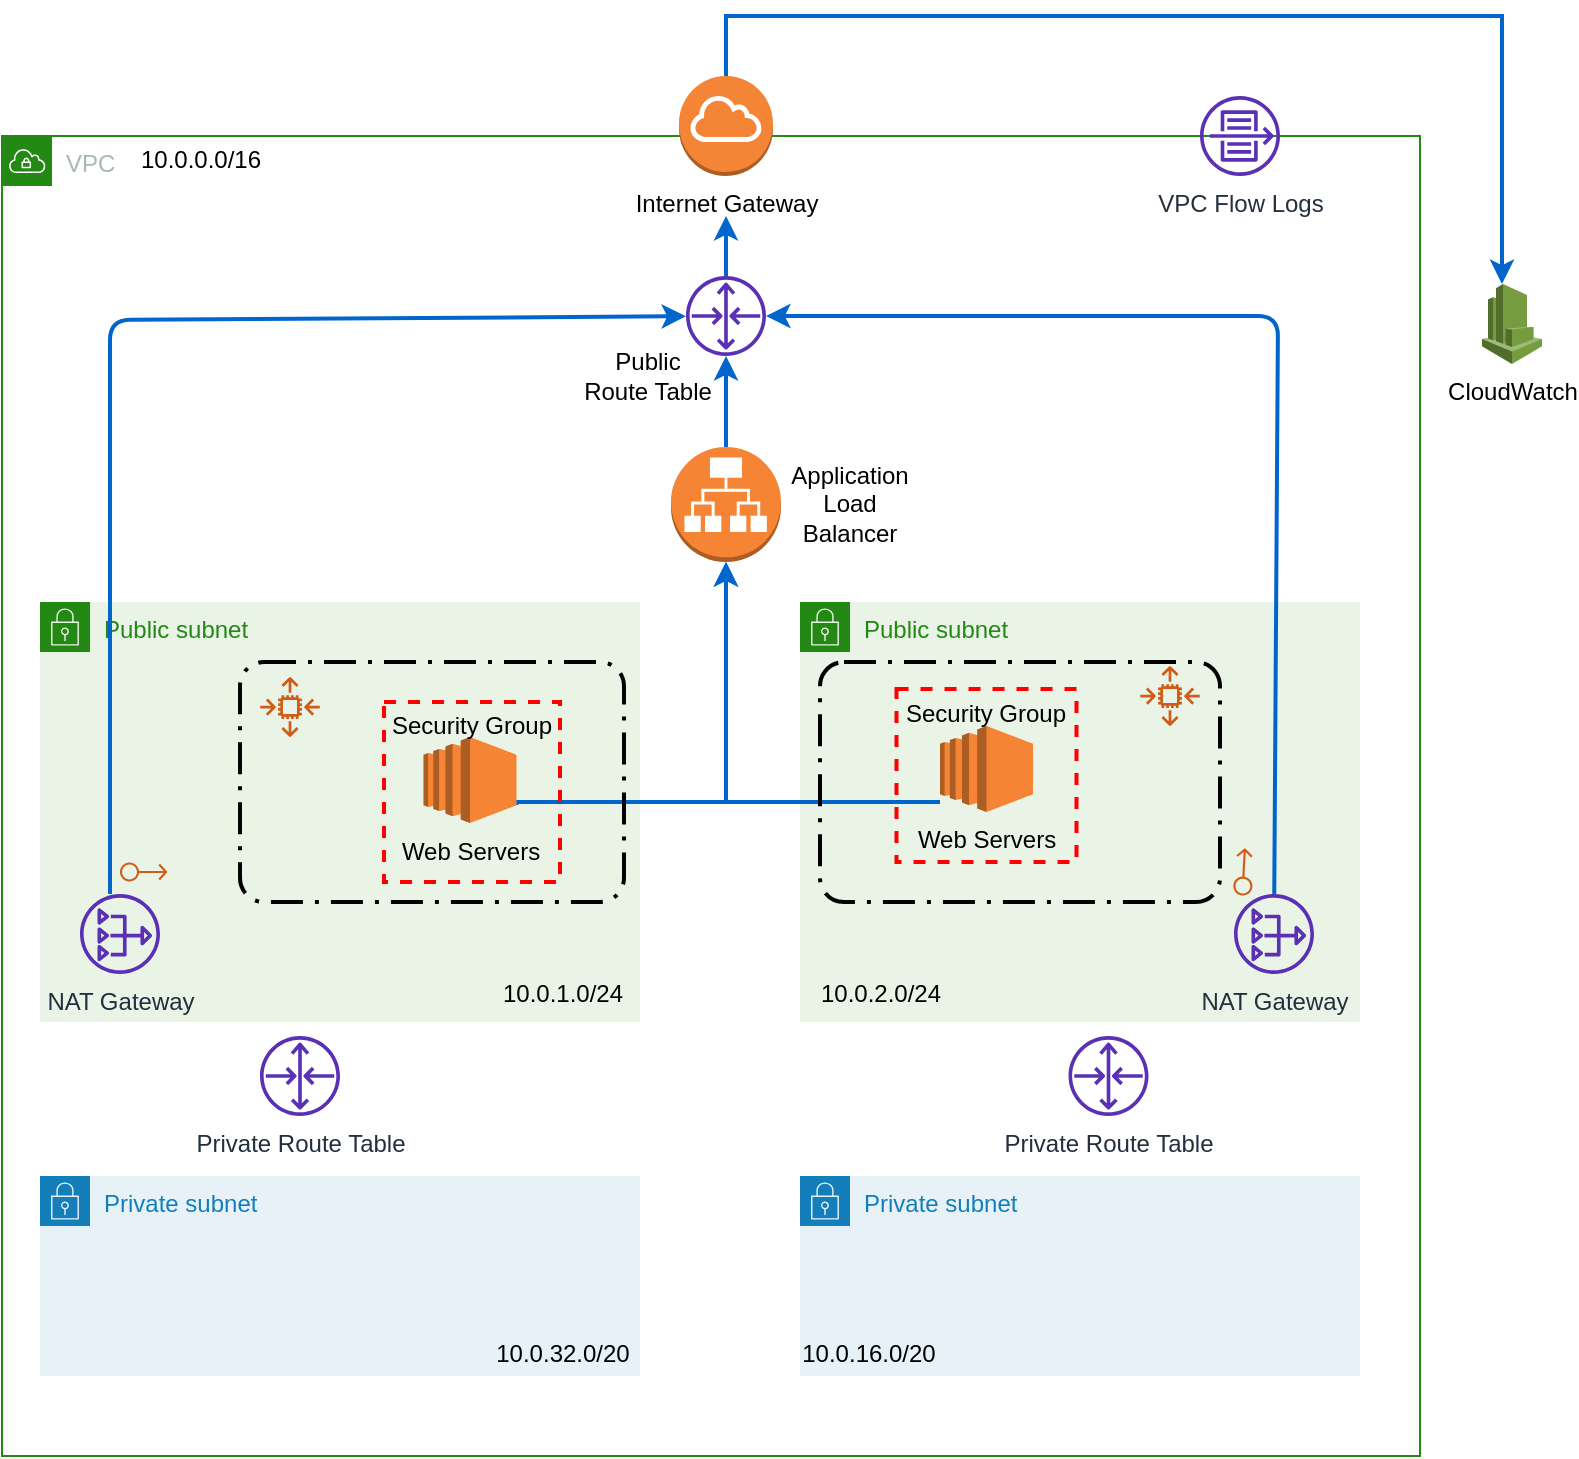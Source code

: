 <mxfile version="14.4.5" type="device"><diagram id="zZd9z21Lzb0j1Nznlv6z" name="Page-1"><mxGraphModel dx="1426" dy="687" grid="1" gridSize="10" guides="1" tooltips="1" connect="1" arrows="1" fold="1" page="1" pageScale="1" pageWidth="827" pageHeight="1169" math="0" shadow="0"><root><mxCell id="0"/><mxCell id="1" parent="0"/><mxCell id="NRK_tn3wdjNBbjWnymru-51" value="VPC" style="points=[[0,0],[0.25,0],[0.5,0],[0.75,0],[1,0],[1,0.25],[1,0.5],[1,0.75],[1,1],[0.75,1],[0.5,1],[0.25,1],[0,1],[0,0.75],[0,0.5],[0,0.25]];outlineConnect=0;gradientColor=none;html=1;whiteSpace=wrap;fontSize=12;fontStyle=0;shape=mxgraph.aws4.group;grIcon=mxgraph.aws4.group_vpc;strokeColor=#248814;fillColor=none;verticalAlign=top;align=left;spacingLeft=30;fontColor=#AAB7B8;dashed=0;" vertex="1" parent="1"><mxGeometry x="30" y="120" width="709" height="660" as="geometry"/></mxCell><mxCell id="NRK_tn3wdjNBbjWnymru-2" value="Private subnet" style="points=[[0,0],[0.25,0],[0.5,0],[0.75,0],[1,0],[1,0.25],[1,0.5],[1,0.75],[1,1],[0.75,1],[0.5,1],[0.25,1],[0,1],[0,0.75],[0,0.5],[0,0.25]];outlineConnect=0;gradientColor=none;html=1;whiteSpace=wrap;fontSize=12;fontStyle=0;shape=mxgraph.aws4.group;grIcon=mxgraph.aws4.group_security_group;grStroke=0;strokeColor=#147EBA;fillColor=#E6F2F8;verticalAlign=top;align=left;spacingLeft=30;fontColor=#147EBA;dashed=0;" vertex="1" parent="1"><mxGeometry x="49" y="640" width="300" height="100" as="geometry"/></mxCell><mxCell id="NRK_tn3wdjNBbjWnymru-3" value="Private subnet" style="points=[[0,0],[0.25,0],[0.5,0],[0.75,0],[1,0],[1,0.25],[1,0.5],[1,0.75],[1,1],[0.75,1],[0.5,1],[0.25,1],[0,1],[0,0.75],[0,0.5],[0,0.25]];outlineConnect=0;gradientColor=none;html=1;whiteSpace=wrap;fontSize=12;fontStyle=0;shape=mxgraph.aws4.group;grIcon=mxgraph.aws4.group_security_group;grStroke=0;strokeColor=#147EBA;fillColor=#E6F2F8;verticalAlign=top;align=left;spacingLeft=30;fontColor=#147EBA;dashed=0;" vertex="1" parent="1"><mxGeometry x="429" y="640" width="280" height="100" as="geometry"/></mxCell><mxCell id="NRK_tn3wdjNBbjWnymru-4" value="Public subnet" style="points=[[0,0],[0.25,0],[0.5,0],[0.75,0],[1,0],[1,0.25],[1,0.5],[1,0.75],[1,1],[0.75,1],[0.5,1],[0.25,1],[0,1],[0,0.75],[0,0.5],[0,0.25]];outlineConnect=0;gradientColor=none;html=1;whiteSpace=wrap;fontSize=12;fontStyle=0;shape=mxgraph.aws4.group;grIcon=mxgraph.aws4.group_security_group;grStroke=0;strokeColor=#248814;fillColor=#E9F3E6;verticalAlign=top;align=left;spacingLeft=30;fontColor=#248814;dashed=0;" vertex="1" parent="1"><mxGeometry x="49" y="353" width="300" height="210" as="geometry"/></mxCell><mxCell id="NRK_tn3wdjNBbjWnymru-5" value="Public subnet" style="points=[[0,0],[0.25,0],[0.5,0],[0.75,0],[1,0],[1,0.25],[1,0.5],[1,0.75],[1,1],[0.75,1],[0.5,1],[0.25,1],[0,1],[0,0.75],[0,0.5],[0,0.25]];outlineConnect=0;gradientColor=none;html=1;whiteSpace=wrap;fontSize=12;fontStyle=0;shape=mxgraph.aws4.group;grIcon=mxgraph.aws4.group_security_group;grStroke=0;strokeColor=#248814;fillColor=#E9F3E6;verticalAlign=top;align=left;spacingLeft=30;fontColor=#248814;dashed=0;" vertex="1" parent="1"><mxGeometry x="429" y="353" width="280" height="210" as="geometry"/></mxCell><mxCell id="NRK_tn3wdjNBbjWnymru-6" value="NAT Gateway" style="outlineConnect=0;fontColor=#232F3E;gradientColor=none;fillColor=#5A30B5;strokeColor=none;dashed=0;verticalLabelPosition=bottom;verticalAlign=top;align=center;html=1;fontSize=12;fontStyle=0;aspect=fixed;pointerEvents=1;shape=mxgraph.aws4.nat_gateway;" vertex="1" parent="1"><mxGeometry x="69" y="499" width="40" height="40" as="geometry"/></mxCell><mxCell id="NRK_tn3wdjNBbjWnymru-8" value="NAT Gateway" style="outlineConnect=0;fontColor=#232F3E;gradientColor=none;fillColor=#5A30B5;strokeColor=none;dashed=0;verticalLabelPosition=bottom;verticalAlign=top;align=center;html=1;fontSize=12;fontStyle=0;aspect=fixed;pointerEvents=1;shape=mxgraph.aws4.nat_gateway;" vertex="1" parent="1"><mxGeometry x="646" y="499" width="40" height="40" as="geometry"/></mxCell><mxCell id="NRK_tn3wdjNBbjWnymru-9" value="Internet Gateway" style="outlineConnect=0;dashed=0;verticalLabelPosition=bottom;verticalAlign=top;align=center;html=1;shape=mxgraph.aws3.internet_gateway;fillColor=#F58536;gradientColor=none;" vertex="1" parent="1"><mxGeometry x="368.5" y="90" width="47" height="50" as="geometry"/></mxCell><mxCell id="NRK_tn3wdjNBbjWnymru-11" value="" style="endArrow=classic;html=1;strokeColor=#0066CC;strokeWidth=2;" edge="1" parent="1" source="NRK_tn3wdjNBbjWnymru-8" target="NRK_tn3wdjNBbjWnymru-32"><mxGeometry width="50" height="50" relative="1" as="geometry"><mxPoint x="379" y="460" as="sourcePoint"/><mxPoint x="429" y="410" as="targetPoint"/><Array as="points"><mxPoint x="668" y="210"/></Array></mxGeometry></mxCell><mxCell id="NRK_tn3wdjNBbjWnymru-13" value="" style="endArrow=classic;html=1;exitX=0.375;exitY=0;exitDx=0;exitDy=0;exitPerimeter=0;strokeColor=#0066CC;strokeWidth=2;" edge="1" parent="1" source="NRK_tn3wdjNBbjWnymru-6" target="NRK_tn3wdjNBbjWnymru-32"><mxGeometry width="50" height="50" relative="1" as="geometry"><mxPoint x="379" y="460" as="sourcePoint"/><mxPoint x="429" y="410" as="targetPoint"/><Array as="points"><mxPoint x="84" y="212"/></Array></mxGeometry></mxCell><mxCell id="NRK_tn3wdjNBbjWnymru-39" style="edgeStyle=orthogonalEdgeStyle;rounded=0;orthogonalLoop=1;jettySize=auto;html=1;strokeColor=#0066CC;strokeWidth=2;" edge="1" parent="1" source="NRK_tn3wdjNBbjWnymru-14" target="NRK_tn3wdjNBbjWnymru-32"><mxGeometry relative="1" as="geometry"/></mxCell><mxCell id="NRK_tn3wdjNBbjWnymru-14" value="" style="outlineConnect=0;dashed=0;verticalLabelPosition=bottom;verticalAlign=top;align=center;html=1;shape=mxgraph.aws3.application_load_balancer;fillColor=#F58534;gradientColor=none;" vertex="1" parent="1"><mxGeometry x="364.5" y="275.5" width="55" height="57.5" as="geometry"/></mxCell><mxCell id="NRK_tn3wdjNBbjWnymru-26" style="edgeStyle=orthogonalEdgeStyle;rounded=0;orthogonalLoop=1;jettySize=auto;html=1;entryX=0.5;entryY=1;entryDx=0;entryDy=0;entryPerimeter=0;exitX=1;exitY=0.79;exitDx=0;exitDy=0;exitPerimeter=0;strokeColor=#0066CC;strokeWidth=2;" edge="1" parent="1" source="NRK_tn3wdjNBbjWnymru-21" target="NRK_tn3wdjNBbjWnymru-14"><mxGeometry relative="1" as="geometry"><Array as="points"><mxPoint x="287" y="453"/><mxPoint x="392" y="453"/></Array></mxGeometry></mxCell><mxCell id="NRK_tn3wdjNBbjWnymru-16" value="" style="rounded=1;arcSize=10;dashed=1;fillColor=none;gradientColor=none;dashPattern=8 3 1 3;strokeWidth=2;" vertex="1" parent="1"><mxGeometry x="149" y="383" width="192" height="120" as="geometry"/></mxCell><mxCell id="NRK_tn3wdjNBbjWnymru-27" style="edgeStyle=orthogonalEdgeStyle;rounded=0;orthogonalLoop=1;jettySize=auto;html=1;entryX=0.5;entryY=1;entryDx=0;entryDy=0;entryPerimeter=0;strokeColor=#0066CC;strokeWidth=2;" edge="1" parent="1" source="NRK_tn3wdjNBbjWnymru-23" target="NRK_tn3wdjNBbjWnymru-14"><mxGeometry relative="1" as="geometry"><Array as="points"><mxPoint x="392" y="453"/></Array></mxGeometry></mxCell><mxCell id="NRK_tn3wdjNBbjWnymru-17" value="" style="rounded=1;arcSize=10;dashed=1;fillColor=none;gradientColor=none;dashPattern=8 3 1 3;strokeWidth=2;" vertex="1" parent="1"><mxGeometry x="439" y="383" width="200" height="120" as="geometry"/></mxCell><mxCell id="NRK_tn3wdjNBbjWnymru-19" value="" style="outlineConnect=0;fontColor=#232F3E;gradientColor=none;fillColor=#D05C17;strokeColor=none;dashed=0;verticalLabelPosition=bottom;verticalAlign=top;align=center;html=1;fontSize=12;fontStyle=0;aspect=fixed;pointerEvents=1;shape=mxgraph.aws4.auto_scaling2;" vertex="1" parent="1"><mxGeometry x="159" y="390.5" width="30" height="30" as="geometry"/></mxCell><mxCell id="NRK_tn3wdjNBbjWnymru-20" value="" style="outlineConnect=0;fontColor=#232F3E;gradientColor=none;fillColor=#D05C17;strokeColor=none;dashed=0;verticalLabelPosition=bottom;verticalAlign=top;align=center;html=1;fontSize=12;fontStyle=0;aspect=fixed;pointerEvents=1;shape=mxgraph.aws4.auto_scaling2;" vertex="1" parent="1"><mxGeometry x="599" y="385" width="30" height="30" as="geometry"/></mxCell><mxCell id="NRK_tn3wdjNBbjWnymru-21" value="Web Servers" style="outlineConnect=0;dashed=0;verticalLabelPosition=bottom;verticalAlign=top;align=center;html=1;shape=mxgraph.aws3.ec2;fillColor=#F58534;gradientColor=none;" vertex="1" parent="1"><mxGeometry x="240.75" y="420.5" width="46.5" height="43" as="geometry"/></mxCell><mxCell id="NRK_tn3wdjNBbjWnymru-23" value="Web Servers" style="outlineConnect=0;dashed=0;verticalLabelPosition=bottom;verticalAlign=top;align=center;html=1;shape=mxgraph.aws3.ec2;fillColor=#F58534;gradientColor=none;" vertex="1" parent="1"><mxGeometry x="499" y="415" width="46.5" height="43" as="geometry"/></mxCell><mxCell id="NRK_tn3wdjNBbjWnymru-35" style="edgeStyle=orthogonalEdgeStyle;rounded=0;orthogonalLoop=1;jettySize=auto;html=1;strokeColor=#0066CC;strokeWidth=2;" edge="1" parent="1" source="NRK_tn3wdjNBbjWnymru-32"><mxGeometry relative="1" as="geometry"><mxPoint x="392" y="160" as="targetPoint"/></mxGeometry></mxCell><mxCell id="NRK_tn3wdjNBbjWnymru-32" value="" style="outlineConnect=0;fontColor=#232F3E;gradientColor=none;fillColor=#5A30B5;strokeColor=none;dashed=0;verticalLabelPosition=bottom;verticalAlign=top;align=center;html=1;fontSize=12;fontStyle=0;aspect=fixed;pointerEvents=1;shape=mxgraph.aws4.router;" vertex="1" parent="1"><mxGeometry x="372" y="190" width="40" height="40" as="geometry"/></mxCell><mxCell id="NRK_tn3wdjNBbjWnymru-37" value="Security Group" style="fontStyle=0;verticalAlign=top;align=center;spacingTop=-2;fillColor=none;rounded=0;whiteSpace=wrap;html=1;strokeColor=#FF0000;strokeWidth=2;dashed=1;container=1;collapsible=0;expand=0;recursiveResize=0;" vertex="1" parent="1"><mxGeometry x="221" y="403" width="88" height="90" as="geometry"/></mxCell><mxCell id="NRK_tn3wdjNBbjWnymru-38" value="Security Group" style="fontStyle=0;verticalAlign=top;align=center;spacingTop=-2;fillColor=none;rounded=0;whiteSpace=wrap;html=1;strokeColor=#FF0000;strokeWidth=2;dashed=1;container=1;collapsible=0;expand=0;recursiveResize=0;" vertex="1" parent="1"><mxGeometry x="477.25" y="396.5" width="90" height="86.5" as="geometry"/></mxCell><mxCell id="NRK_tn3wdjNBbjWnymru-40" value="Public Route Table" style="text;html=1;strokeColor=none;fillColor=none;align=center;verticalAlign=middle;whiteSpace=wrap;rounded=0;" vertex="1" parent="1"><mxGeometry x="319" y="230" width="68" height="20" as="geometry"/></mxCell><mxCell id="NRK_tn3wdjNBbjWnymru-41" value="Application Load Balancer" style="text;html=1;strokeColor=none;fillColor=none;align=center;verticalAlign=middle;whiteSpace=wrap;rounded=0;" vertex="1" parent="1"><mxGeometry x="419.5" y="294.25" width="68" height="20" as="geometry"/></mxCell><mxCell id="NRK_tn3wdjNBbjWnymru-42" value="Private Route Table&lt;br&gt;" style="outlineConnect=0;fontColor=#232F3E;gradientColor=none;fillColor=#5A30B5;strokeColor=none;dashed=0;verticalLabelPosition=bottom;verticalAlign=top;align=center;html=1;fontSize=12;fontStyle=0;aspect=fixed;pointerEvents=1;shape=mxgraph.aws4.router;" vertex="1" parent="1"><mxGeometry x="159" y="570" width="40" height="40" as="geometry"/></mxCell><mxCell id="NRK_tn3wdjNBbjWnymru-43" value="Private Route Table" style="outlineConnect=0;fontColor=#232F3E;gradientColor=none;fillColor=#5A30B5;strokeColor=none;dashed=0;verticalLabelPosition=bottom;verticalAlign=top;align=center;html=1;fontSize=12;fontStyle=0;aspect=fixed;pointerEvents=1;shape=mxgraph.aws4.router;" vertex="1" parent="1"><mxGeometry x="563.25" y="570" width="40" height="40" as="geometry"/></mxCell><mxCell id="NRK_tn3wdjNBbjWnymru-49" value="" style="outlineConnect=0;fontColor=#232F3E;gradientColor=none;fillColor=#D05C17;strokeColor=none;dashed=0;verticalLabelPosition=bottom;verticalAlign=top;align=center;html=1;fontSize=12;fontStyle=0;aspect=fixed;pointerEvents=1;shape=mxgraph.aws4.elastic_ip_address;" vertex="1" parent="1"><mxGeometry x="89" y="483" width="23.64" height="10" as="geometry"/></mxCell><mxCell id="NRK_tn3wdjNBbjWnymru-50" value="" style="outlineConnect=0;fontColor=#232F3E;gradientColor=none;fillColor=#D05C17;strokeColor=none;dashed=0;verticalLabelPosition=bottom;verticalAlign=top;align=center;html=1;fontSize=12;fontStyle=0;aspect=fixed;pointerEvents=1;shape=mxgraph.aws4.elastic_ip_address;rotation=-87;" vertex="1" parent="1"><mxGeometry x="639" y="483" width="23.64" height="10" as="geometry"/></mxCell><mxCell id="NRK_tn3wdjNBbjWnymru-55" style="edgeStyle=orthogonalEdgeStyle;rounded=0;orthogonalLoop=1;jettySize=auto;html=1;entryX=0.5;entryY=0;entryDx=0;entryDy=0;entryPerimeter=0;strokeColor=#0066CC;strokeWidth=2;startArrow=classic;startFill=1;endArrow=none;endFill=0;" edge="1" parent="1" source="NRK_tn3wdjNBbjWnymru-52" target="NRK_tn3wdjNBbjWnymru-9"><mxGeometry relative="1" as="geometry"><Array as="points"><mxPoint x="780" y="60"/><mxPoint x="392" y="60"/></Array></mxGeometry></mxCell><mxCell id="NRK_tn3wdjNBbjWnymru-52" value="CloudWatch" style="outlineConnect=0;dashed=0;verticalLabelPosition=bottom;verticalAlign=top;align=center;html=1;shape=mxgraph.aws3.cloudwatch;fillColor=#759C3E;gradientColor=none;strokeWidth=2;" vertex="1" parent="1"><mxGeometry x="770" y="194" width="30" height="40" as="geometry"/></mxCell><mxCell id="NRK_tn3wdjNBbjWnymru-56" value="VPC Flow Logs" style="outlineConnect=0;fontColor=#232F3E;gradientColor=none;fillColor=#5A30B5;strokeColor=none;dashed=0;verticalLabelPosition=bottom;verticalAlign=top;align=center;html=1;fontSize=12;fontStyle=0;aspect=fixed;pointerEvents=1;shape=mxgraph.aws4.flow_logs;" vertex="1" parent="1"><mxGeometry x="629" y="100" width="40" height="40" as="geometry"/></mxCell><mxCell id="NRK_tn3wdjNBbjWnymru-61" value="10.0.0.0/16" style="text;html=1;strokeColor=none;fillColor=none;align=center;verticalAlign=middle;whiteSpace=wrap;rounded=0;" vertex="1" parent="1"><mxGeometry x="89" y="122" width="81" height="20" as="geometry"/></mxCell><mxCell id="NRK_tn3wdjNBbjWnymru-62" value="10.0.1.0/24" style="text;html=1;strokeColor=none;fillColor=none;align=center;verticalAlign=middle;whiteSpace=wrap;rounded=0;" vertex="1" parent="1"><mxGeometry x="270" y="539" width="81" height="20" as="geometry"/></mxCell><mxCell id="NRK_tn3wdjNBbjWnymru-63" value="10.0.2.0/24" style="text;html=1;strokeColor=none;fillColor=none;align=center;verticalAlign=middle;whiteSpace=wrap;rounded=0;" vertex="1" parent="1"><mxGeometry x="429" y="539" width="81" height="20" as="geometry"/></mxCell><mxCell id="NRK_tn3wdjNBbjWnymru-64" value="10.0.16.0/20" style="text;html=1;strokeColor=none;fillColor=none;align=center;verticalAlign=middle;whiteSpace=wrap;rounded=0;" vertex="1" parent="1"><mxGeometry x="422.5" y="719" width="81" height="20" as="geometry"/></mxCell><mxCell id="NRK_tn3wdjNBbjWnymru-65" value="10.0.32.0/20" style="text;html=1;strokeColor=none;fillColor=none;align=center;verticalAlign=middle;whiteSpace=wrap;rounded=0;" vertex="1" parent="1"><mxGeometry x="270" y="719" width="81" height="20" as="geometry"/></mxCell></root></mxGraphModel></diagram></mxfile>